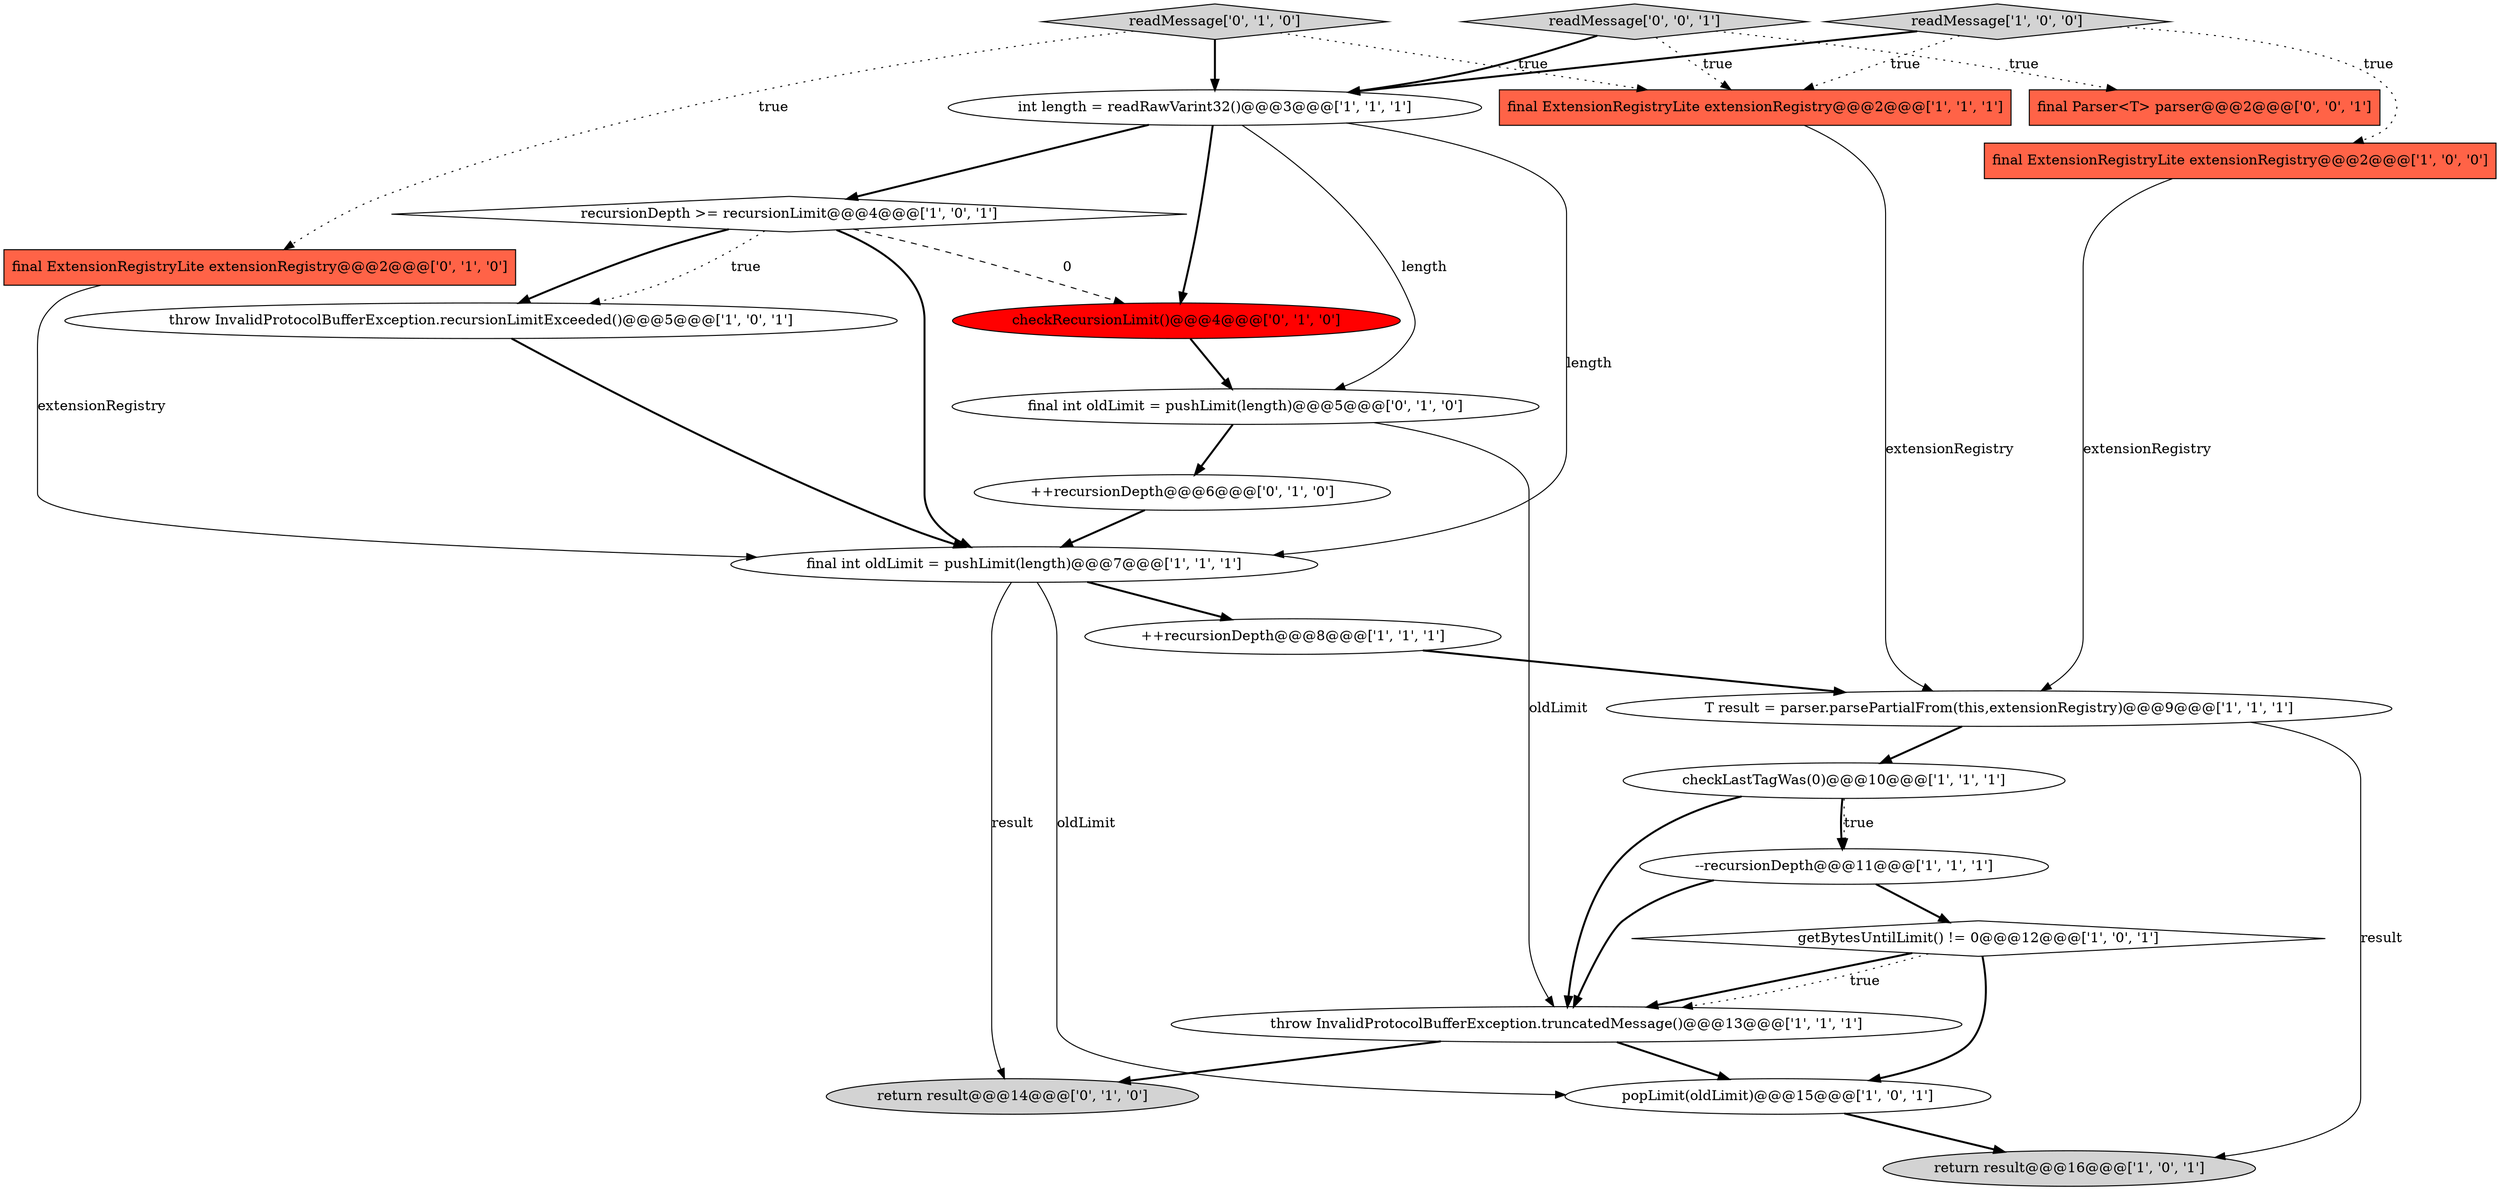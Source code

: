 digraph {
3 [style = filled, label = "final ExtensionRegistryLite extensionRegistry@@@2@@@['1', '0', '0']", fillcolor = tomato, shape = box image = "AAA0AAABBB1BBB"];
5 [style = filled, label = "recursionDepth >= recursionLimit@@@4@@@['1', '0', '1']", fillcolor = white, shape = diamond image = "AAA0AAABBB1BBB"];
16 [style = filled, label = "readMessage['0', '1', '0']", fillcolor = lightgray, shape = diamond image = "AAA0AAABBB2BBB"];
12 [style = filled, label = "++recursionDepth@@@8@@@['1', '1', '1']", fillcolor = white, shape = ellipse image = "AAA0AAABBB1BBB"];
0 [style = filled, label = "--recursionDepth@@@11@@@['1', '1', '1']", fillcolor = white, shape = ellipse image = "AAA0AAABBB1BBB"];
22 [style = filled, label = "final Parser<T> parser@@@2@@@['0', '0', '1']", fillcolor = tomato, shape = box image = "AAA0AAABBB3BBB"];
14 [style = filled, label = "T result = parser.parsePartialFrom(this,extensionRegistry)@@@9@@@['1', '1', '1']", fillcolor = white, shape = ellipse image = "AAA0AAABBB1BBB"];
4 [style = filled, label = "throw InvalidProtocolBufferException.recursionLimitExceeded()@@@5@@@['1', '0', '1']", fillcolor = white, shape = ellipse image = "AAA0AAABBB1BBB"];
13 [style = filled, label = "readMessage['1', '0', '0']", fillcolor = lightgray, shape = diamond image = "AAA0AAABBB1BBB"];
2 [style = filled, label = "int length = readRawVarint32()@@@3@@@['1', '1', '1']", fillcolor = white, shape = ellipse image = "AAA0AAABBB1BBB"];
20 [style = filled, label = "checkRecursionLimit()@@@4@@@['0', '1', '0']", fillcolor = red, shape = ellipse image = "AAA1AAABBB2BBB"];
19 [style = filled, label = "final int oldLimit = pushLimit(length)@@@5@@@['0', '1', '0']", fillcolor = white, shape = ellipse image = "AAA0AAABBB2BBB"];
10 [style = filled, label = "checkLastTagWas(0)@@@10@@@['1', '1', '1']", fillcolor = white, shape = ellipse image = "AAA0AAABBB1BBB"];
7 [style = filled, label = "popLimit(oldLimit)@@@15@@@['1', '0', '1']", fillcolor = white, shape = ellipse image = "AAA0AAABBB1BBB"];
11 [style = filled, label = "return result@@@16@@@['1', '0', '1']", fillcolor = lightgray, shape = ellipse image = "AAA0AAABBB1BBB"];
18 [style = filled, label = "++recursionDepth@@@6@@@['0', '1', '0']", fillcolor = white, shape = ellipse image = "AAA0AAABBB2BBB"];
15 [style = filled, label = "final ExtensionRegistryLite extensionRegistry@@@2@@@['0', '1', '0']", fillcolor = tomato, shape = box image = "AAA0AAABBB2BBB"];
1 [style = filled, label = "getBytesUntilLimit() != 0@@@12@@@['1', '0', '1']", fillcolor = white, shape = diamond image = "AAA0AAABBB1BBB"];
8 [style = filled, label = "final ExtensionRegistryLite extensionRegistry@@@2@@@['1', '1', '1']", fillcolor = tomato, shape = box image = "AAA0AAABBB1BBB"];
17 [style = filled, label = "return result@@@14@@@['0', '1', '0']", fillcolor = lightgray, shape = ellipse image = "AAA0AAABBB2BBB"];
9 [style = filled, label = "final int oldLimit = pushLimit(length)@@@7@@@['1', '1', '1']", fillcolor = white, shape = ellipse image = "AAA0AAABBB1BBB"];
21 [style = filled, label = "readMessage['0', '0', '1']", fillcolor = lightgray, shape = diamond image = "AAA0AAABBB3BBB"];
6 [style = filled, label = "throw InvalidProtocolBufferException.truncatedMessage()@@@13@@@['1', '1', '1']", fillcolor = white, shape = ellipse image = "AAA0AAABBB1BBB"];
6->17 [style = bold, label=""];
4->9 [style = bold, label=""];
16->8 [style = dotted, label="true"];
3->14 [style = solid, label="extensionRegistry"];
2->20 [style = bold, label=""];
7->11 [style = bold, label=""];
19->18 [style = bold, label=""];
2->9 [style = solid, label="length"];
5->9 [style = bold, label=""];
13->3 [style = dotted, label="true"];
0->6 [style = bold, label=""];
21->8 [style = dotted, label="true"];
16->15 [style = dotted, label="true"];
14->10 [style = bold, label=""];
21->22 [style = dotted, label="true"];
16->2 [style = bold, label=""];
8->14 [style = solid, label="extensionRegistry"];
1->7 [style = bold, label=""];
10->6 [style = bold, label=""];
15->9 [style = solid, label="extensionRegistry"];
14->11 [style = solid, label="result"];
5->4 [style = dotted, label="true"];
5->20 [style = dashed, label="0"];
21->2 [style = bold, label=""];
19->6 [style = solid, label="oldLimit"];
9->17 [style = solid, label="result"];
1->6 [style = bold, label=""];
13->8 [style = dotted, label="true"];
0->1 [style = bold, label=""];
10->0 [style = bold, label=""];
5->4 [style = bold, label=""];
12->14 [style = bold, label=""];
18->9 [style = bold, label=""];
10->0 [style = dotted, label="true"];
1->6 [style = dotted, label="true"];
2->19 [style = solid, label="length"];
9->12 [style = bold, label=""];
6->7 [style = bold, label=""];
20->19 [style = bold, label=""];
9->7 [style = solid, label="oldLimit"];
2->5 [style = bold, label=""];
13->2 [style = bold, label=""];
}
